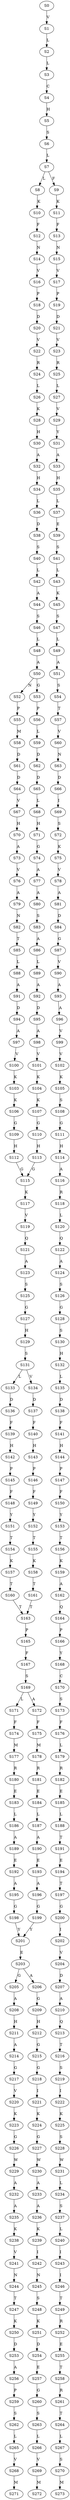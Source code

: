 strict digraph  {
	S0 -> S1 [ label = V ];
	S1 -> S2 [ label = L ];
	S2 -> S3 [ label = L ];
	S3 -> S4 [ label = C ];
	S4 -> S5 [ label = H ];
	S5 -> S6 [ label = S ];
	S6 -> S7 [ label = L ];
	S7 -> S8 [ label = L ];
	S7 -> S9 [ label = F ];
	S8 -> S10 [ label = K ];
	S9 -> S11 [ label = K ];
	S10 -> S12 [ label = F ];
	S11 -> S13 [ label = F ];
	S12 -> S14 [ label = N ];
	S13 -> S15 [ label = N ];
	S14 -> S16 [ label = V ];
	S15 -> S17 [ label = V ];
	S16 -> S18 [ label = P ];
	S17 -> S19 [ label = P ];
	S18 -> S20 [ label = D ];
	S19 -> S21 [ label = D ];
	S20 -> S22 [ label = V ];
	S21 -> S23 [ label = V ];
	S22 -> S24 [ label = R ];
	S23 -> S25 [ label = R ];
	S24 -> S26 [ label = L ];
	S25 -> S27 [ label = L ];
	S26 -> S28 [ label = K ];
	S27 -> S29 [ label = V ];
	S28 -> S30 [ label = H ];
	S29 -> S31 [ label = Y ];
	S30 -> S32 [ label = A ];
	S31 -> S33 [ label = A ];
	S32 -> S34 [ label = H ];
	S33 -> S35 [ label = H ];
	S34 -> S36 [ label = L ];
	S35 -> S37 [ label = L ];
	S36 -> S38 [ label = D ];
	S37 -> S39 [ label = E ];
	S38 -> S40 [ label = S ];
	S39 -> S41 [ label = S ];
	S40 -> S42 [ label = L ];
	S41 -> S43 [ label = L ];
	S42 -> S44 [ label = A ];
	S43 -> S45 [ label = K ];
	S44 -> S46 [ label = S ];
	S45 -> S47 [ label = S ];
	S46 -> S48 [ label = L ];
	S47 -> S49 [ label = L ];
	S48 -> S50 [ label = A ];
	S49 -> S51 [ label = A ];
	S50 -> S52 [ label = N ];
	S50 -> S53 [ label = G ];
	S51 -> S54 [ label = S ];
	S52 -> S55 [ label = P ];
	S53 -> S56 [ label = P ];
	S54 -> S57 [ label = T ];
	S55 -> S58 [ label = M ];
	S56 -> S59 [ label = L ];
	S57 -> S60 [ label = V ];
	S58 -> S61 [ label = D ];
	S59 -> S62 [ label = D ];
	S60 -> S63 [ label = N ];
	S61 -> S64 [ label = D ];
	S62 -> S65 [ label = D ];
	S63 -> S66 [ label = D ];
	S64 -> S67 [ label = V ];
	S65 -> S68 [ label = L ];
	S66 -> S69 [ label = I ];
	S67 -> S70 [ label = H ];
	S68 -> S71 [ label = H ];
	S69 -> S72 [ label = S ];
	S70 -> S73 [ label = A ];
	S71 -> S74 [ label = G ];
	S72 -> S75 [ label = K ];
	S73 -> S76 [ label = V ];
	S74 -> S77 [ label = A ];
	S75 -> S78 [ label = V ];
	S76 -> S79 [ label = A ];
	S77 -> S80 [ label = A ];
	S78 -> S81 [ label = A ];
	S79 -> S82 [ label = N ];
	S80 -> S83 [ label = S ];
	S81 -> S84 [ label = D ];
	S82 -> S85 [ label = T ];
	S83 -> S86 [ label = A ];
	S84 -> S87 [ label = G ];
	S85 -> S88 [ label = L ];
	S86 -> S89 [ label = L ];
	S87 -> S90 [ label = V ];
	S88 -> S91 [ label = A ];
	S89 -> S92 [ label = A ];
	S90 -> S93 [ label = A ];
	S91 -> S94 [ label = D ];
	S92 -> S95 [ label = D ];
	S93 -> S96 [ label = A ];
	S94 -> S97 [ label = A ];
	S95 -> S98 [ label = A ];
	S96 -> S99 [ label = V ];
	S97 -> S100 [ label = V ];
	S98 -> S101 [ label = V ];
	S99 -> S102 [ label = V ];
	S100 -> S103 [ label = K ];
	S101 -> S104 [ label = K ];
	S102 -> S105 [ label = K ];
	S103 -> S106 [ label = K ];
	S104 -> S107 [ label = K ];
	S105 -> S108 [ label = S ];
	S106 -> S109 [ label = G ];
	S107 -> S110 [ label = G ];
	S108 -> S111 [ label = G ];
	S109 -> S112 [ label = H ];
	S110 -> S113 [ label = H ];
	S111 -> S114 [ label = H ];
	S112 -> S115 [ label = G ];
	S113 -> S115 [ label = G ];
	S114 -> S116 [ label = A ];
	S115 -> S117 [ label = K ];
	S116 -> S118 [ label = R ];
	S117 -> S119 [ label = V ];
	S118 -> S120 [ label = L ];
	S119 -> S121 [ label = Q ];
	S120 -> S122 [ label = Q ];
	S121 -> S123 [ label = A ];
	S122 -> S124 [ label = A ];
	S123 -> S125 [ label = S ];
	S124 -> S126 [ label = S ];
	S125 -> S127 [ label = G ];
	S126 -> S128 [ label = G ];
	S127 -> S129 [ label = H ];
	S128 -> S130 [ label = S ];
	S129 -> S131 [ label = S ];
	S130 -> S132 [ label = H ];
	S131 -> S133 [ label = L ];
	S131 -> S134 [ label = V ];
	S132 -> S135 [ label = L ];
	S133 -> S136 [ label = D ];
	S134 -> S137 [ label = D ];
	S135 -> S138 [ label = D ];
	S136 -> S139 [ label = F ];
	S137 -> S140 [ label = F ];
	S138 -> S141 [ label = F ];
	S139 -> S142 [ label = H ];
	S140 -> S143 [ label = H ];
	S141 -> S144 [ label = H ];
	S142 -> S145 [ label = P ];
	S143 -> S146 [ label = P ];
	S144 -> S147 [ label = P ];
	S145 -> S148 [ label = F ];
	S146 -> S149 [ label = F ];
	S147 -> S150 [ label = F ];
	S148 -> S151 [ label = Y ];
	S149 -> S152 [ label = Y ];
	S150 -> S153 [ label = Y ];
	S151 -> S154 [ label = T ];
	S152 -> S155 [ label = T ];
	S153 -> S156 [ label = T ];
	S154 -> S157 [ label = K ];
	S155 -> S158 [ label = K ];
	S156 -> S159 [ label = K ];
	S157 -> S160 [ label = T ];
	S158 -> S161 [ label = T ];
	S159 -> S162 [ label = A ];
	S160 -> S163 [ label = T ];
	S161 -> S163 [ label = T ];
	S162 -> S164 [ label = Q ];
	S163 -> S165 [ label = P ];
	S164 -> S166 [ label = P ];
	S165 -> S167 [ label = F ];
	S166 -> S168 [ label = Y ];
	S167 -> S169 [ label = S ];
	S168 -> S170 [ label = C ];
	S169 -> S171 [ label = L ];
	S169 -> S172 [ label = A ];
	S170 -> S173 [ label = S ];
	S171 -> S174 [ label = F ];
	S172 -> S175 [ label = F ];
	S173 -> S176 [ label = F ];
	S174 -> S177 [ label = M ];
	S175 -> S178 [ label = M ];
	S176 -> S179 [ label = L ];
	S177 -> S180 [ label = R ];
	S178 -> S181 [ label = R ];
	S179 -> S182 [ label = R ];
	S180 -> S183 [ label = E ];
	S181 -> S184 [ label = E ];
	S182 -> S185 [ label = E ];
	S183 -> S186 [ label = L ];
	S184 -> S187 [ label = L ];
	S185 -> S188 [ label = L ];
	S186 -> S189 [ label = A ];
	S187 -> S190 [ label = A ];
	S188 -> S191 [ label = T ];
	S189 -> S192 [ label = E ];
	S190 -> S193 [ label = E ];
	S191 -> S194 [ label = E ];
	S192 -> S195 [ label = A ];
	S193 -> S196 [ label = A ];
	S194 -> S197 [ label = T ];
	S195 -> S198 [ label = G ];
	S196 -> S199 [ label = G ];
	S197 -> S200 [ label = G ];
	S198 -> S201 [ label = Y ];
	S199 -> S201 [ label = Y ];
	S200 -> S202 [ label = I ];
	S201 -> S203 [ label = E ];
	S202 -> S204 [ label = V ];
	S203 -> S205 [ label = G ];
	S203 -> S206 [ label = A ];
	S204 -> S207 [ label = D ];
	S205 -> S208 [ label = A ];
	S206 -> S209 [ label = G ];
	S207 -> S210 [ label = A ];
	S208 -> S211 [ label = H ];
	S209 -> S212 [ label = H ];
	S210 -> S213 [ label = Q ];
	S211 -> S214 [ label = A ];
	S212 -> S215 [ label = G ];
	S213 -> S216 [ label = T ];
	S214 -> S217 [ label = G ];
	S215 -> S218 [ label = G ];
	S216 -> S219 [ label = S ];
	S217 -> S220 [ label = V ];
	S218 -> S221 [ label = I ];
	S219 -> S222 [ label = I ];
	S220 -> S223 [ label = K ];
	S221 -> S224 [ label = K ];
	S222 -> S225 [ label = K ];
	S223 -> S226 [ label = G ];
	S224 -> S227 [ label = G ];
	S225 -> S228 [ label = S ];
	S226 -> S229 [ label = W ];
	S227 -> S230 [ label = W ];
	S228 -> S231 [ label = W ];
	S229 -> S232 [ label = A ];
	S230 -> S233 [ label = A ];
	S231 -> S234 [ label = L ];
	S232 -> S235 [ label = A ];
	S233 -> S236 [ label = A ];
	S234 -> S237 [ label = S ];
	S235 -> S238 [ label = K ];
	S236 -> S239 [ label = K ];
	S237 -> S240 [ label = L ];
	S238 -> S241 [ label = V ];
	S239 -> S242 [ label = I ];
	S240 -> S243 [ label = I ];
	S241 -> S244 [ label = N ];
	S242 -> S245 [ label = N ];
	S243 -> S246 [ label = I ];
	S244 -> S247 [ label = T ];
	S245 -> S248 [ label = S ];
	S246 -> S249 [ label = T ];
	S247 -> S250 [ label = K ];
	S248 -> S251 [ label = K ];
	S249 -> S252 [ label = R ];
	S250 -> S253 [ label = D ];
	S251 -> S254 [ label = D ];
	S252 -> S255 [ label = E ];
	S253 -> S256 [ label = A ];
	S254 -> S257 [ label = E ];
	S255 -> S258 [ label = T ];
	S256 -> S259 [ label = P ];
	S257 -> S260 [ label = G ];
	S258 -> S261 [ label = R ];
	S259 -> S262 [ label = S ];
	S260 -> S263 [ label = S ];
	S261 -> S264 [ label = T ];
	S262 -> S265 [ label = L ];
	S263 -> S266 [ label = L ];
	S264 -> S267 [ label = L ];
	S265 -> S268 [ label = V ];
	S266 -> S269 [ label = V ];
	S267 -> S270 [ label = S ];
	S268 -> S271 [ label = M ];
	S269 -> S272 [ label = M ];
	S270 -> S273 [ label = M ];
}
